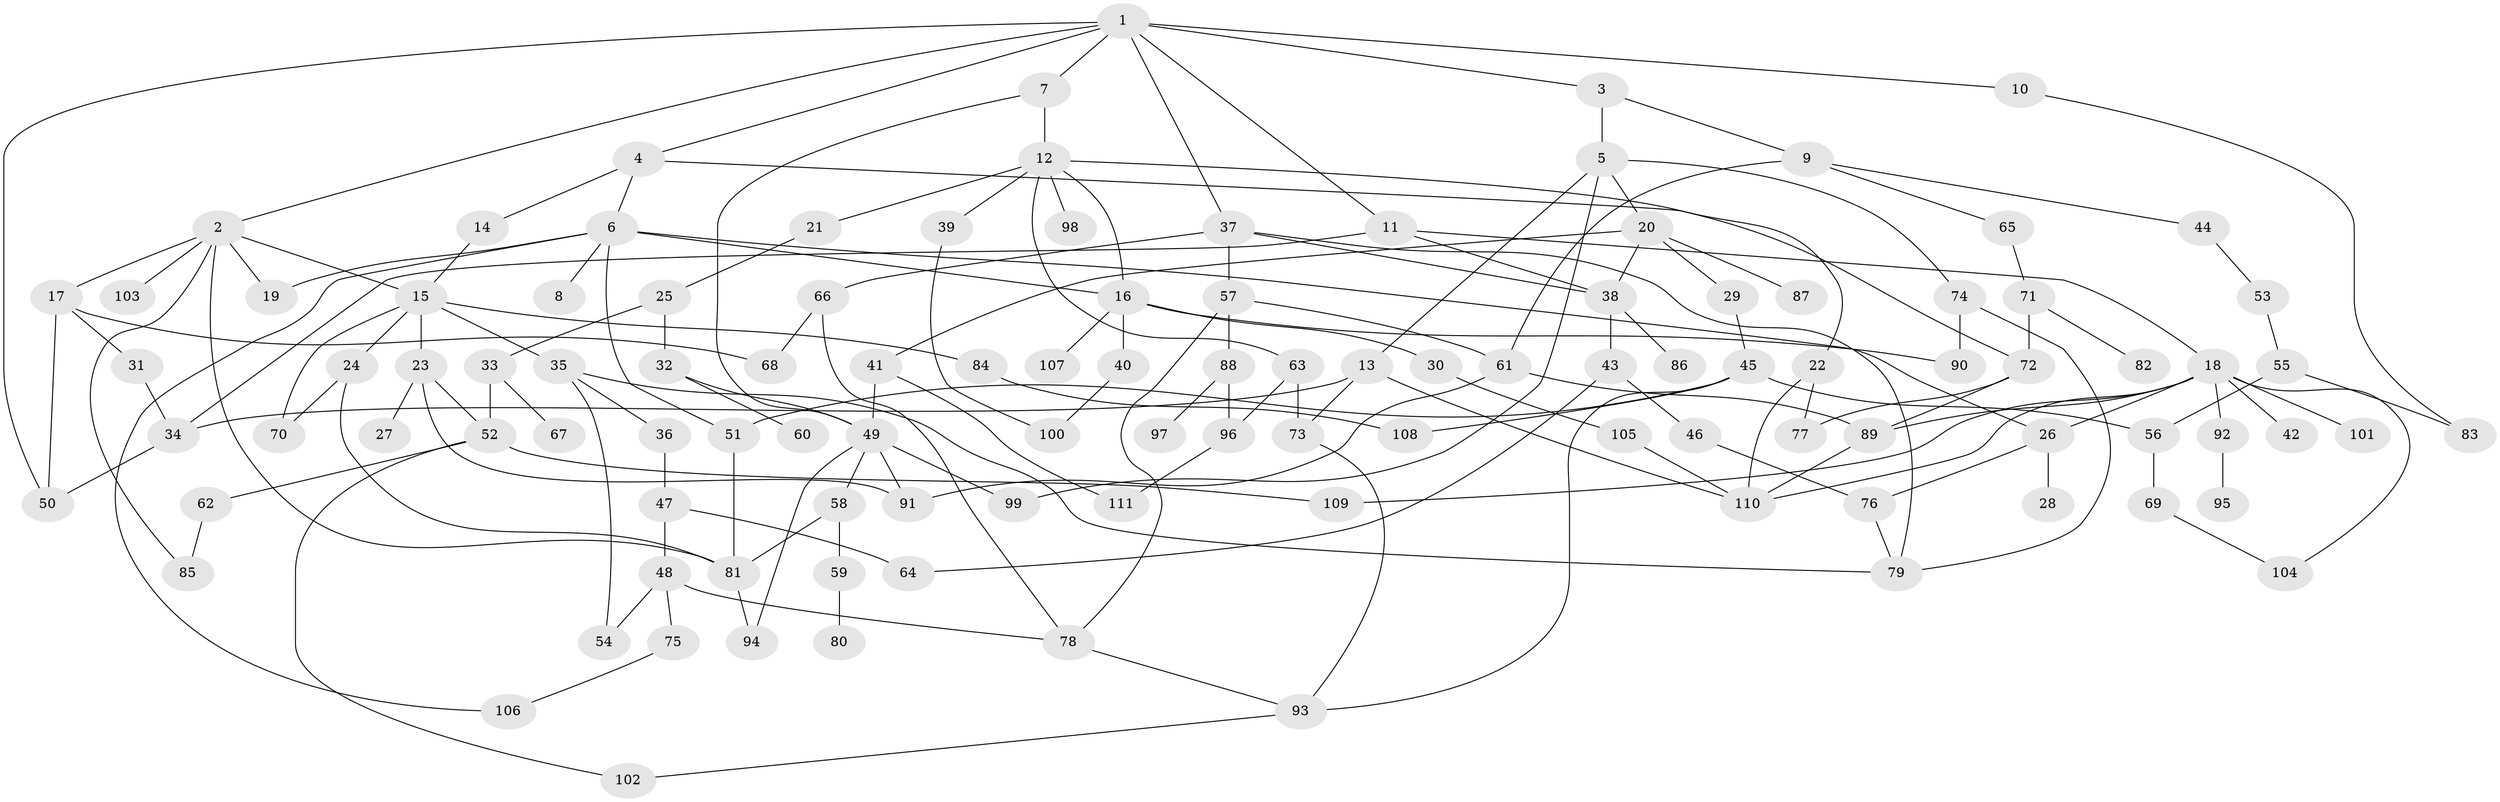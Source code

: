 // Generated by graph-tools (version 1.1) at 2025/13/03/09/25 04:13:36]
// undirected, 111 vertices, 165 edges
graph export_dot {
graph [start="1"]
  node [color=gray90,style=filled];
  1;
  2;
  3;
  4;
  5;
  6;
  7;
  8;
  9;
  10;
  11;
  12;
  13;
  14;
  15;
  16;
  17;
  18;
  19;
  20;
  21;
  22;
  23;
  24;
  25;
  26;
  27;
  28;
  29;
  30;
  31;
  32;
  33;
  34;
  35;
  36;
  37;
  38;
  39;
  40;
  41;
  42;
  43;
  44;
  45;
  46;
  47;
  48;
  49;
  50;
  51;
  52;
  53;
  54;
  55;
  56;
  57;
  58;
  59;
  60;
  61;
  62;
  63;
  64;
  65;
  66;
  67;
  68;
  69;
  70;
  71;
  72;
  73;
  74;
  75;
  76;
  77;
  78;
  79;
  80;
  81;
  82;
  83;
  84;
  85;
  86;
  87;
  88;
  89;
  90;
  91;
  92;
  93;
  94;
  95;
  96;
  97;
  98;
  99;
  100;
  101;
  102;
  103;
  104;
  105;
  106;
  107;
  108;
  109;
  110;
  111;
  1 -- 2;
  1 -- 3;
  1 -- 4;
  1 -- 7;
  1 -- 10;
  1 -- 11;
  1 -- 37;
  1 -- 50;
  2 -- 15;
  2 -- 17;
  2 -- 19;
  2 -- 85;
  2 -- 103;
  2 -- 81;
  3 -- 5;
  3 -- 9;
  4 -- 6;
  4 -- 14;
  4 -- 72;
  5 -- 13;
  5 -- 20;
  5 -- 74;
  5 -- 99;
  6 -- 8;
  6 -- 51;
  6 -- 106;
  6 -- 16;
  6 -- 26;
  6 -- 19;
  7 -- 12;
  7 -- 49;
  9 -- 44;
  9 -- 65;
  9 -- 61;
  10 -- 83;
  11 -- 18;
  11 -- 34;
  11 -- 38;
  12 -- 16;
  12 -- 21;
  12 -- 22;
  12 -- 39;
  12 -- 63;
  12 -- 98;
  13 -- 73;
  13 -- 34;
  13 -- 110;
  14 -- 15;
  15 -- 23;
  15 -- 24;
  15 -- 35;
  15 -- 84;
  15 -- 70;
  16 -- 30;
  16 -- 40;
  16 -- 90;
  16 -- 107;
  17 -- 31;
  17 -- 50;
  17 -- 68;
  18 -- 26;
  18 -- 42;
  18 -- 92;
  18 -- 101;
  18 -- 104;
  18 -- 110;
  18 -- 109;
  18 -- 89;
  20 -- 29;
  20 -- 41;
  20 -- 87;
  20 -- 38;
  21 -- 25;
  22 -- 77;
  22 -- 110;
  23 -- 27;
  23 -- 91;
  23 -- 52;
  24 -- 70;
  24 -- 81;
  25 -- 32;
  25 -- 33;
  26 -- 28;
  26 -- 76;
  29 -- 45;
  30 -- 105;
  31 -- 34;
  32 -- 60;
  32 -- 49;
  33 -- 52;
  33 -- 67;
  34 -- 50;
  35 -- 36;
  35 -- 54;
  35 -- 79;
  36 -- 47;
  37 -- 57;
  37 -- 66;
  37 -- 38;
  37 -- 79;
  38 -- 43;
  38 -- 86;
  39 -- 100;
  40 -- 100;
  41 -- 49;
  41 -- 111;
  43 -- 46;
  43 -- 64;
  44 -- 53;
  45 -- 51;
  45 -- 93;
  45 -- 108;
  45 -- 56;
  46 -- 76;
  47 -- 48;
  47 -- 64;
  48 -- 75;
  48 -- 78;
  48 -- 54;
  49 -- 58;
  49 -- 99;
  49 -- 94;
  49 -- 91;
  51 -- 81;
  52 -- 62;
  52 -- 109;
  52 -- 102;
  53 -- 55;
  55 -- 56;
  55 -- 83;
  56 -- 69;
  57 -- 61;
  57 -- 78;
  57 -- 88;
  58 -- 59;
  58 -- 81;
  59 -- 80;
  61 -- 89;
  61 -- 91;
  62 -- 85;
  63 -- 96;
  63 -- 73;
  65 -- 71;
  66 -- 68;
  66 -- 78;
  69 -- 104;
  71 -- 72;
  71 -- 82;
  72 -- 77;
  72 -- 89;
  73 -- 93;
  74 -- 79;
  74 -- 90;
  75 -- 106;
  76 -- 79;
  78 -- 93;
  81 -- 94;
  84 -- 108;
  88 -- 97;
  88 -- 96;
  89 -- 110;
  92 -- 95;
  93 -- 102;
  96 -- 111;
  105 -- 110;
}
